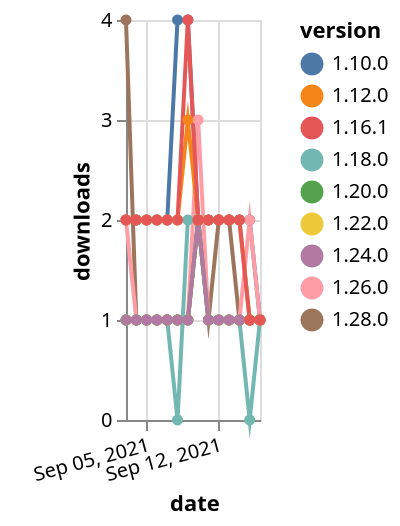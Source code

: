 {"$schema": "https://vega.github.io/schema/vega-lite/v5.json", "description": "A simple bar chart with embedded data.", "data": {"values": [{"date": "2021-09-03", "total": 258, "delta": 1, "version": "1.18.0"}, {"date": "2021-09-04", "total": 259, "delta": 1, "version": "1.18.0"}, {"date": "2021-09-05", "total": 260, "delta": 1, "version": "1.18.0"}, {"date": "2021-09-06", "total": 261, "delta": 1, "version": "1.18.0"}, {"date": "2021-09-07", "total": 262, "delta": 1, "version": "1.18.0"}, {"date": "2021-09-08", "total": 262, "delta": 0, "version": "1.18.0"}, {"date": "2021-09-09", "total": 264, "delta": 2, "version": "1.18.0"}, {"date": "2021-09-10", "total": 266, "delta": 2, "version": "1.18.0"}, {"date": "2021-09-11", "total": 267, "delta": 1, "version": "1.18.0"}, {"date": "2021-09-12", "total": 268, "delta": 1, "version": "1.18.0"}, {"date": "2021-09-13", "total": 269, "delta": 1, "version": "1.18.0"}, {"date": "2021-09-14", "total": 270, "delta": 1, "version": "1.18.0"}, {"date": "2021-09-15", "total": 270, "delta": 0, "version": "1.18.0"}, {"date": "2021-09-16", "total": 271, "delta": 1, "version": "1.18.0"}, {"date": "2021-09-03", "total": 202, "delta": 1, "version": "1.22.0"}, {"date": "2021-09-04", "total": 203, "delta": 1, "version": "1.22.0"}, {"date": "2021-09-05", "total": 204, "delta": 1, "version": "1.22.0"}, {"date": "2021-09-06", "total": 205, "delta": 1, "version": "1.22.0"}, {"date": "2021-09-07", "total": 206, "delta": 1, "version": "1.22.0"}, {"date": "2021-09-08", "total": 207, "delta": 1, "version": "1.22.0"}, {"date": "2021-09-09", "total": 208, "delta": 1, "version": "1.22.0"}, {"date": "2021-09-10", "total": 210, "delta": 2, "version": "1.22.0"}, {"date": "2021-09-11", "total": 211, "delta": 1, "version": "1.22.0"}, {"date": "2021-09-12", "total": 212, "delta": 1, "version": "1.22.0"}, {"date": "2021-09-13", "total": 213, "delta": 1, "version": "1.22.0"}, {"date": "2021-09-14", "total": 214, "delta": 1, "version": "1.22.0"}, {"date": "2021-09-15", "total": 215, "delta": 1, "version": "1.22.0"}, {"date": "2021-09-16", "total": 216, "delta": 1, "version": "1.22.0"}, {"date": "2021-09-03", "total": 133, "delta": 4, "version": "1.28.0"}, {"date": "2021-09-04", "total": 134, "delta": 1, "version": "1.28.0"}, {"date": "2021-09-05", "total": 135, "delta": 1, "version": "1.28.0"}, {"date": "2021-09-06", "total": 136, "delta": 1, "version": "1.28.0"}, {"date": "2021-09-07", "total": 137, "delta": 1, "version": "1.28.0"}, {"date": "2021-09-08", "total": 138, "delta": 1, "version": "1.28.0"}, {"date": "2021-09-09", "total": 139, "delta": 1, "version": "1.28.0"}, {"date": "2021-09-10", "total": 141, "delta": 2, "version": "1.28.0"}, {"date": "2021-09-11", "total": 142, "delta": 1, "version": "1.28.0"}, {"date": "2021-09-12", "total": 144, "delta": 2, "version": "1.28.0"}, {"date": "2021-09-13", "total": 146, "delta": 2, "version": "1.28.0"}, {"date": "2021-09-14", "total": 147, "delta": 1, "version": "1.28.0"}, {"date": "2021-09-15", "total": 148, "delta": 1, "version": "1.28.0"}, {"date": "2021-09-16", "total": 149, "delta": 1, "version": "1.28.0"}, {"date": "2021-09-03", "total": 3111, "delta": 2, "version": "1.10.0"}, {"date": "2021-09-04", "total": 3113, "delta": 2, "version": "1.10.0"}, {"date": "2021-09-05", "total": 3115, "delta": 2, "version": "1.10.0"}, {"date": "2021-09-06", "total": 3117, "delta": 2, "version": "1.10.0"}, {"date": "2021-09-07", "total": 3119, "delta": 2, "version": "1.10.0"}, {"date": "2021-09-08", "total": 3123, "delta": 4, "version": "1.10.0"}, {"date": "2021-09-09", "total": 3127, "delta": 4, "version": "1.10.0"}, {"date": "2021-09-10", "total": 3129, "delta": 2, "version": "1.10.0"}, {"date": "2021-09-11", "total": 3131, "delta": 2, "version": "1.10.0"}, {"date": "2021-09-12", "total": 3133, "delta": 2, "version": "1.10.0"}, {"date": "2021-09-13", "total": 3135, "delta": 2, "version": "1.10.0"}, {"date": "2021-09-14", "total": 3137, "delta": 2, "version": "1.10.0"}, {"date": "2021-09-15", "total": 3139, "delta": 2, "version": "1.10.0"}, {"date": "2021-09-16", "total": 3140, "delta": 1, "version": "1.10.0"}, {"date": "2021-09-03", "total": 211, "delta": 2, "version": "1.26.0"}, {"date": "2021-09-04", "total": 212, "delta": 1, "version": "1.26.0"}, {"date": "2021-09-05", "total": 213, "delta": 1, "version": "1.26.0"}, {"date": "2021-09-06", "total": 214, "delta": 1, "version": "1.26.0"}, {"date": "2021-09-07", "total": 215, "delta": 1, "version": "1.26.0"}, {"date": "2021-09-08", "total": 216, "delta": 1, "version": "1.26.0"}, {"date": "2021-09-09", "total": 217, "delta": 1, "version": "1.26.0"}, {"date": "2021-09-10", "total": 220, "delta": 3, "version": "1.26.0"}, {"date": "2021-09-11", "total": 221, "delta": 1, "version": "1.26.0"}, {"date": "2021-09-12", "total": 222, "delta": 1, "version": "1.26.0"}, {"date": "2021-09-13", "total": 223, "delta": 1, "version": "1.26.0"}, {"date": "2021-09-14", "total": 224, "delta": 1, "version": "1.26.0"}, {"date": "2021-09-15", "total": 226, "delta": 2, "version": "1.26.0"}, {"date": "2021-09-16", "total": 227, "delta": 1, "version": "1.26.0"}, {"date": "2021-09-03", "total": 215, "delta": 1, "version": "1.20.0"}, {"date": "2021-09-04", "total": 216, "delta": 1, "version": "1.20.0"}, {"date": "2021-09-05", "total": 217, "delta": 1, "version": "1.20.0"}, {"date": "2021-09-06", "total": 218, "delta": 1, "version": "1.20.0"}, {"date": "2021-09-07", "total": 219, "delta": 1, "version": "1.20.0"}, {"date": "2021-09-08", "total": 220, "delta": 1, "version": "1.20.0"}, {"date": "2021-09-09", "total": 221, "delta": 1, "version": "1.20.0"}, {"date": "2021-09-10", "total": 223, "delta": 2, "version": "1.20.0"}, {"date": "2021-09-11", "total": 224, "delta": 1, "version": "1.20.0"}, {"date": "2021-09-12", "total": 225, "delta": 1, "version": "1.20.0"}, {"date": "2021-09-13", "total": 226, "delta": 1, "version": "1.20.0"}, {"date": "2021-09-14", "total": 227, "delta": 1, "version": "1.20.0"}, {"date": "2021-09-15", "total": 228, "delta": 1, "version": "1.20.0"}, {"date": "2021-09-16", "total": 229, "delta": 1, "version": "1.20.0"}, {"date": "2021-09-03", "total": 179, "delta": 1, "version": "1.24.0"}, {"date": "2021-09-04", "total": 180, "delta": 1, "version": "1.24.0"}, {"date": "2021-09-05", "total": 181, "delta": 1, "version": "1.24.0"}, {"date": "2021-09-06", "total": 182, "delta": 1, "version": "1.24.0"}, {"date": "2021-09-07", "total": 183, "delta": 1, "version": "1.24.0"}, {"date": "2021-09-08", "total": 184, "delta": 1, "version": "1.24.0"}, {"date": "2021-09-09", "total": 185, "delta": 1, "version": "1.24.0"}, {"date": "2021-09-10", "total": 187, "delta": 2, "version": "1.24.0"}, {"date": "2021-09-11", "total": 188, "delta": 1, "version": "1.24.0"}, {"date": "2021-09-12", "total": 189, "delta": 1, "version": "1.24.0"}, {"date": "2021-09-13", "total": 190, "delta": 1, "version": "1.24.0"}, {"date": "2021-09-14", "total": 191, "delta": 1, "version": "1.24.0"}, {"date": "2021-09-15", "total": 192, "delta": 1, "version": "1.24.0"}, {"date": "2021-09-16", "total": 193, "delta": 1, "version": "1.24.0"}, {"date": "2021-09-03", "total": 2589, "delta": 2, "version": "1.12.0"}, {"date": "2021-09-04", "total": 2591, "delta": 2, "version": "1.12.0"}, {"date": "2021-09-05", "total": 2593, "delta": 2, "version": "1.12.0"}, {"date": "2021-09-06", "total": 2595, "delta": 2, "version": "1.12.0"}, {"date": "2021-09-07", "total": 2597, "delta": 2, "version": "1.12.0"}, {"date": "2021-09-08", "total": 2599, "delta": 2, "version": "1.12.0"}, {"date": "2021-09-09", "total": 2602, "delta": 3, "version": "1.12.0"}, {"date": "2021-09-10", "total": 2604, "delta": 2, "version": "1.12.0"}, {"date": "2021-09-11", "total": 2606, "delta": 2, "version": "1.12.0"}, {"date": "2021-09-12", "total": 2608, "delta": 2, "version": "1.12.0"}, {"date": "2021-09-13", "total": 2610, "delta": 2, "version": "1.12.0"}, {"date": "2021-09-14", "total": 2612, "delta": 2, "version": "1.12.0"}, {"date": "2021-09-15", "total": 2613, "delta": 1, "version": "1.12.0"}, {"date": "2021-09-16", "total": 2614, "delta": 1, "version": "1.12.0"}, {"date": "2021-09-03", "total": 2267, "delta": 2, "version": "1.16.1"}, {"date": "2021-09-04", "total": 2269, "delta": 2, "version": "1.16.1"}, {"date": "2021-09-05", "total": 2271, "delta": 2, "version": "1.16.1"}, {"date": "2021-09-06", "total": 2273, "delta": 2, "version": "1.16.1"}, {"date": "2021-09-07", "total": 2275, "delta": 2, "version": "1.16.1"}, {"date": "2021-09-08", "total": 2277, "delta": 2, "version": "1.16.1"}, {"date": "2021-09-09", "total": 2281, "delta": 4, "version": "1.16.1"}, {"date": "2021-09-10", "total": 2283, "delta": 2, "version": "1.16.1"}, {"date": "2021-09-11", "total": 2285, "delta": 2, "version": "1.16.1"}, {"date": "2021-09-12", "total": 2287, "delta": 2, "version": "1.16.1"}, {"date": "2021-09-13", "total": 2289, "delta": 2, "version": "1.16.1"}, {"date": "2021-09-14", "total": 2291, "delta": 2, "version": "1.16.1"}, {"date": "2021-09-15", "total": 2292, "delta": 1, "version": "1.16.1"}, {"date": "2021-09-16", "total": 2293, "delta": 1, "version": "1.16.1"}]}, "width": "container", "mark": {"type": "line", "point": {"filled": true}}, "encoding": {"x": {"field": "date", "type": "temporal", "timeUnit": "yearmonthdate", "title": "date", "axis": {"labelAngle": -15}}, "y": {"field": "delta", "type": "quantitative", "title": "downloads"}, "color": {"field": "version", "type": "nominal"}, "tooltip": {"field": "delta"}}}